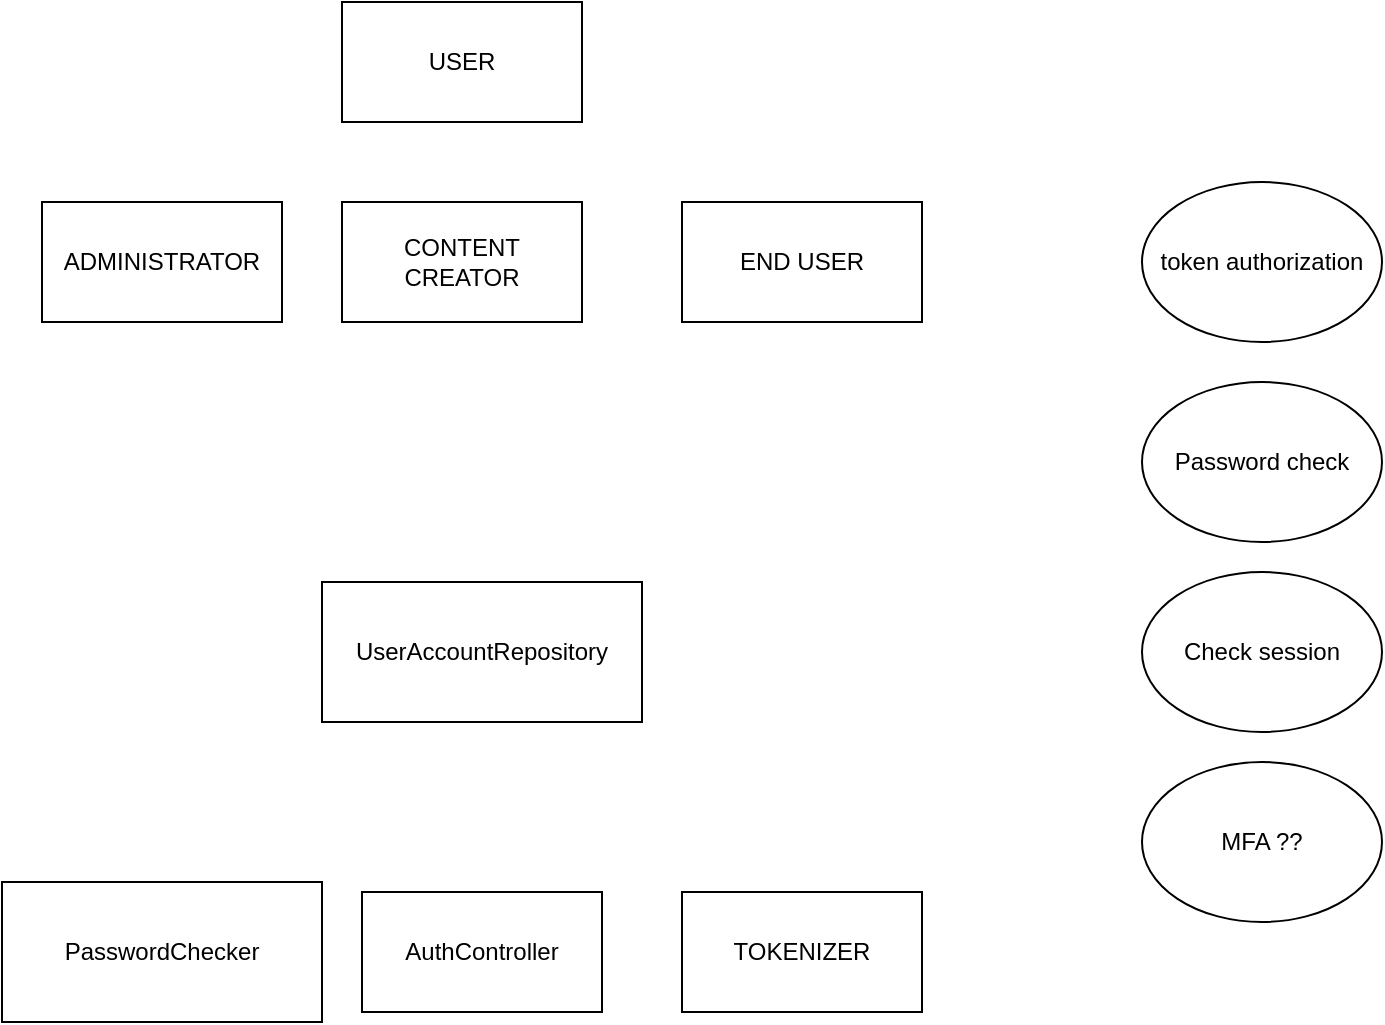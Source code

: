 <mxfile version="24.2.1" type="device">
  <diagram name="Page-1" id="3mJgvuM-XM2IDPiN1FX9">
    <mxGraphModel dx="1386" dy="730" grid="1" gridSize="10" guides="1" tooltips="1" connect="1" arrows="1" fold="1" page="1" pageScale="1" pageWidth="850" pageHeight="1100" math="0" shadow="0">
      <root>
        <mxCell id="0" />
        <mxCell id="1" parent="0" />
        <mxCell id="3t1Na5gOEzCLoHh5FQOy-1" value="USER" style="rounded=0;whiteSpace=wrap;html=1;" parent="1" vertex="1">
          <mxGeometry x="200" y="40" width="120" height="60" as="geometry" />
        </mxCell>
        <mxCell id="3t1Na5gOEzCLoHh5FQOy-2" value="ADMINISTRATOR" style="rounded=0;whiteSpace=wrap;html=1;" parent="1" vertex="1">
          <mxGeometry x="50" y="140" width="120" height="60" as="geometry" />
        </mxCell>
        <mxCell id="3t1Na5gOEzCLoHh5FQOy-3" value="CONTENT CREATOR" style="rounded=0;whiteSpace=wrap;html=1;" parent="1" vertex="1">
          <mxGeometry x="200" y="140" width="120" height="60" as="geometry" />
        </mxCell>
        <mxCell id="3t1Na5gOEzCLoHh5FQOy-4" value="END USER" style="rounded=0;whiteSpace=wrap;html=1;" parent="1" vertex="1">
          <mxGeometry x="370" y="140" width="120" height="60" as="geometry" />
        </mxCell>
        <mxCell id="3t1Na5gOEzCLoHh5FQOy-5" value="TOKENIZER" style="rounded=0;whiteSpace=wrap;html=1;" parent="1" vertex="1">
          <mxGeometry x="370" y="485" width="120" height="60" as="geometry" />
        </mxCell>
        <mxCell id="3t1Na5gOEzCLoHh5FQOy-6" value="AuthController" style="rounded=0;whiteSpace=wrap;html=1;" parent="1" vertex="1">
          <mxGeometry x="210" y="485" width="120" height="60" as="geometry" />
        </mxCell>
        <mxCell id="3t1Na5gOEzCLoHh5FQOy-7" value="UserAccountRepository" style="rounded=0;whiteSpace=wrap;html=1;" parent="1" vertex="1">
          <mxGeometry x="190" y="330" width="160" height="70" as="geometry" />
        </mxCell>
        <mxCell id="3t1Na5gOEzCLoHh5FQOy-8" value="PasswordChecker" style="rounded=0;whiteSpace=wrap;html=1;" parent="1" vertex="1">
          <mxGeometry x="30" y="480" width="160" height="70" as="geometry" />
        </mxCell>
        <mxCell id="3t1Na5gOEzCLoHh5FQOy-10" value="token authorization" style="ellipse;whiteSpace=wrap;html=1;" parent="1" vertex="1">
          <mxGeometry x="600" y="130" width="120" height="80" as="geometry" />
        </mxCell>
        <mxCell id="3t1Na5gOEzCLoHh5FQOy-11" value="Password check" style="ellipse;whiteSpace=wrap;html=1;" parent="1" vertex="1">
          <mxGeometry x="600" y="230" width="120" height="80" as="geometry" />
        </mxCell>
        <mxCell id="3t1Na5gOEzCLoHh5FQOy-12" value="Check session" style="ellipse;whiteSpace=wrap;html=1;" parent="1" vertex="1">
          <mxGeometry x="600" y="325" width="120" height="80" as="geometry" />
        </mxCell>
        <mxCell id="3t1Na5gOEzCLoHh5FQOy-13" value="MFA ??" style="ellipse;whiteSpace=wrap;html=1;" parent="1" vertex="1">
          <mxGeometry x="600" y="420" width="120" height="80" as="geometry" />
        </mxCell>
      </root>
    </mxGraphModel>
  </diagram>
</mxfile>
